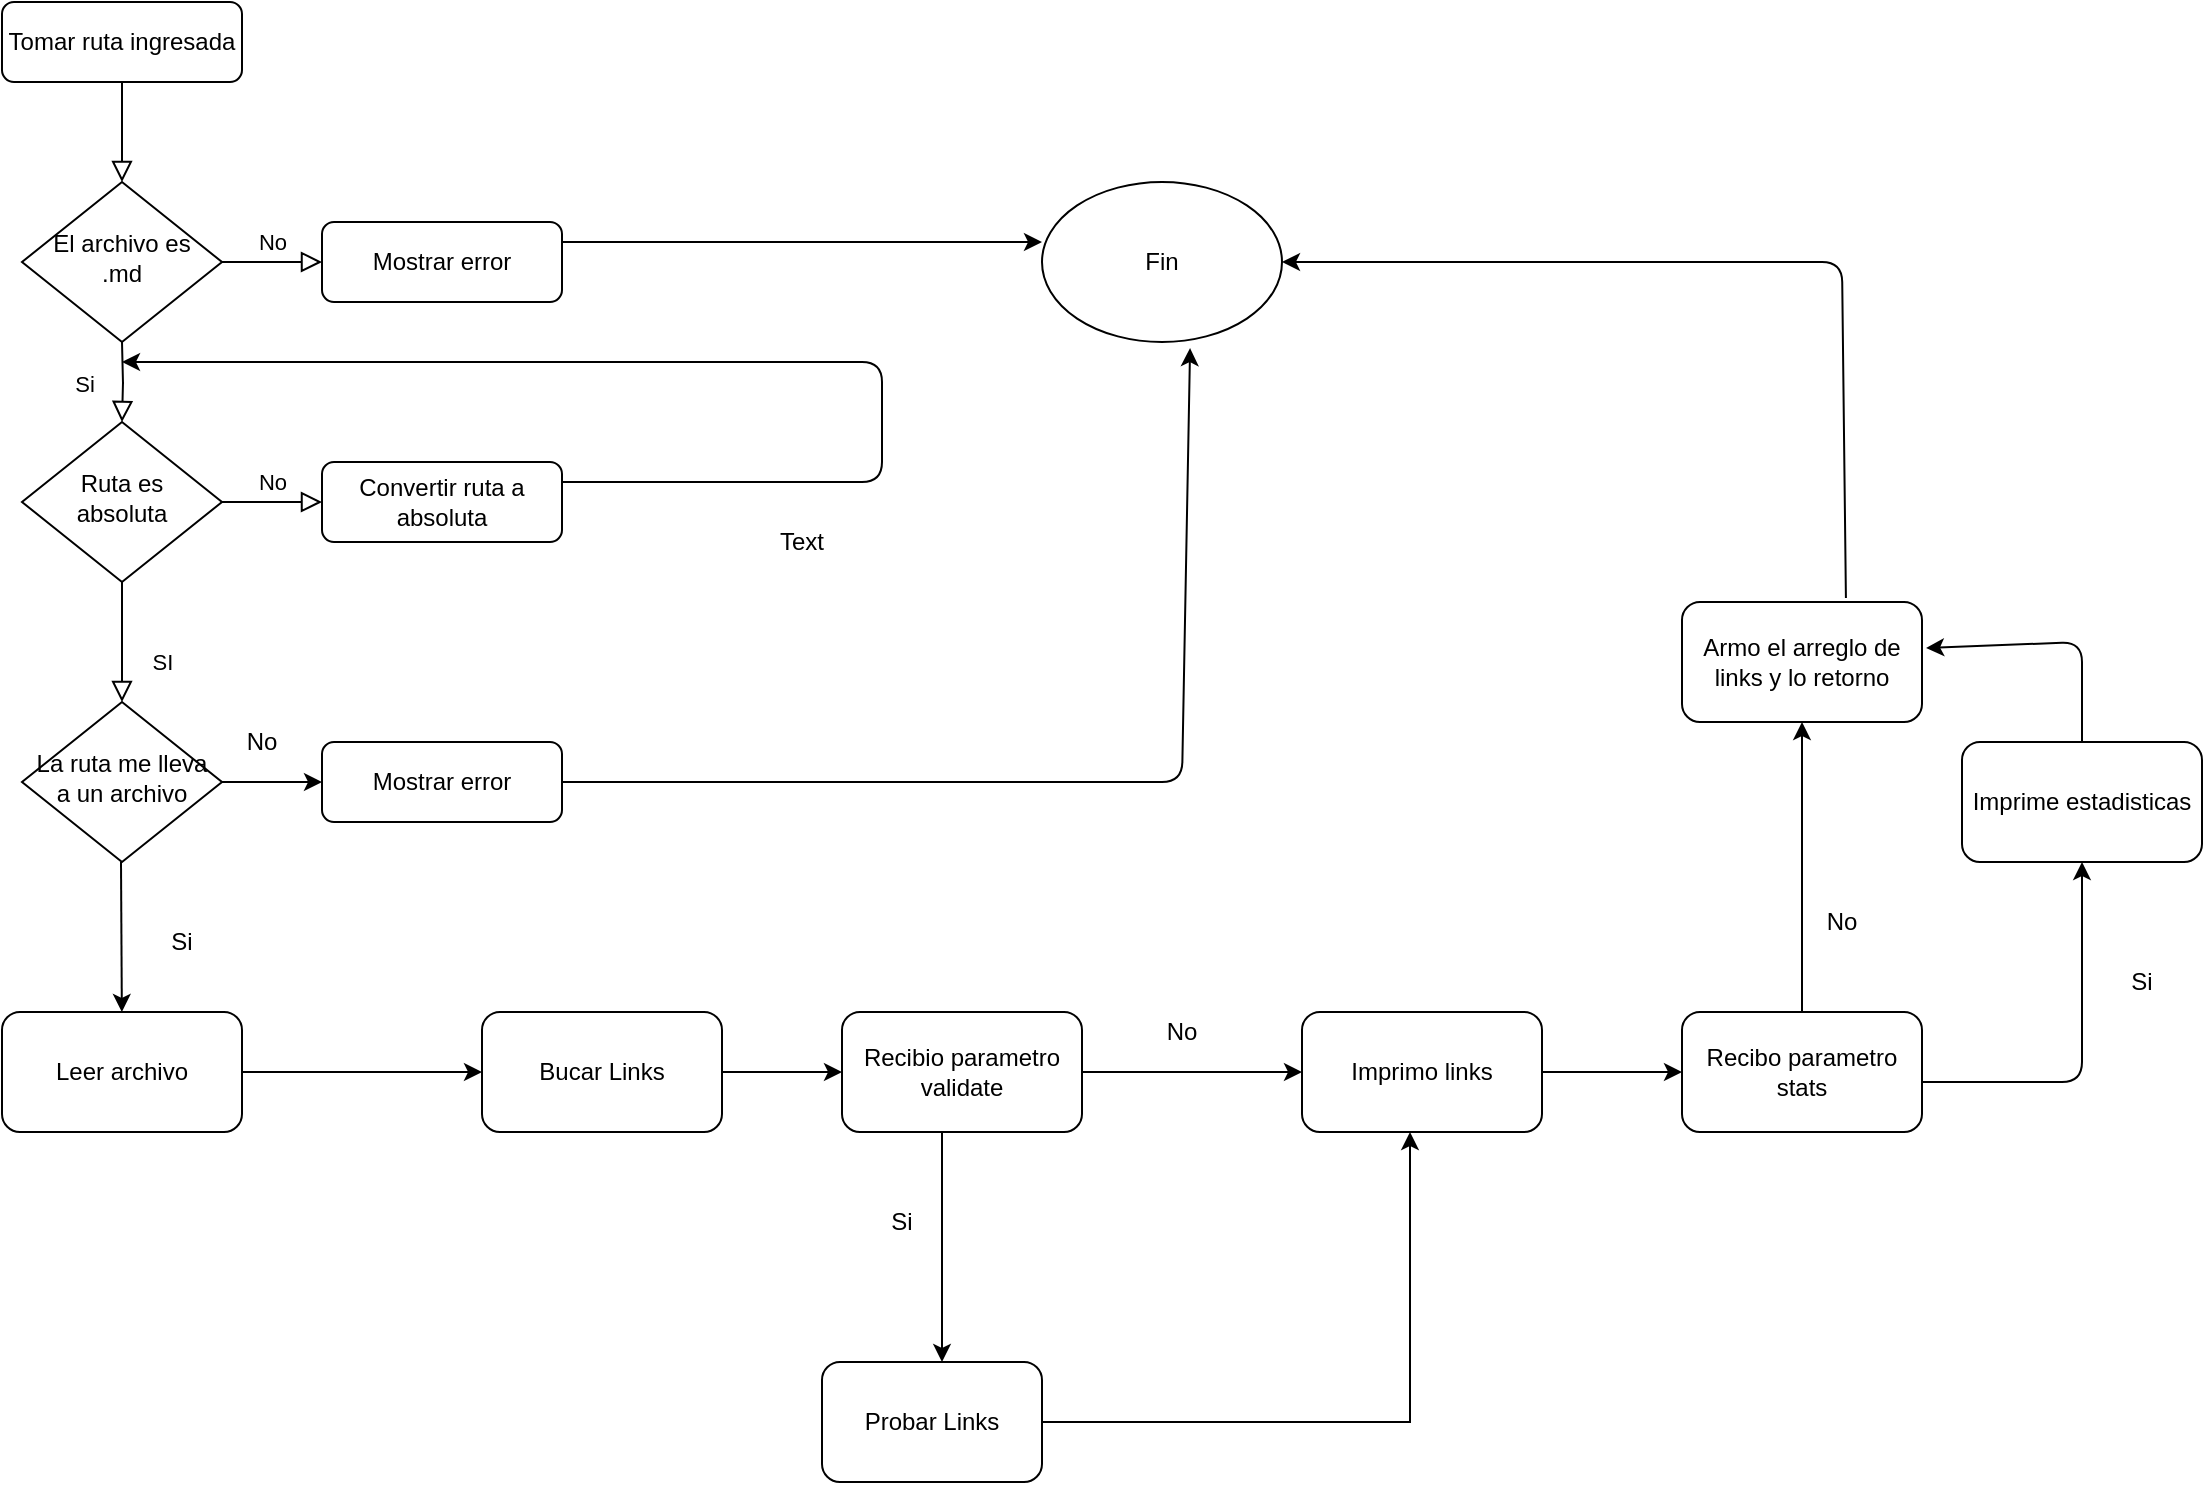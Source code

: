 <mxfile version="13.6.5" type="github">
  <diagram id="C5RBs43oDa-KdzZeNtuy" name="Page-1">
    <mxGraphModel dx="1422" dy="709" grid="1" gridSize="10" guides="1" tooltips="1" connect="1" arrows="1" fold="1" page="1" pageScale="1" pageWidth="827" pageHeight="1169" math="0" shadow="0">
      <root>
        <mxCell id="WIyWlLk6GJQsqaUBKTNV-0" />
        <mxCell id="WIyWlLk6GJQsqaUBKTNV-1" parent="WIyWlLk6GJQsqaUBKTNV-0" />
        <mxCell id="WIyWlLk6GJQsqaUBKTNV-2" value="" style="rounded=0;html=1;jettySize=auto;orthogonalLoop=1;fontSize=11;endArrow=block;endFill=0;endSize=8;strokeWidth=1;shadow=0;labelBackgroundColor=none;edgeStyle=orthogonalEdgeStyle;" parent="WIyWlLk6GJQsqaUBKTNV-1" source="WIyWlLk6GJQsqaUBKTNV-3" edge="1">
          <mxGeometry relative="1" as="geometry">
            <mxPoint x="220" y="170" as="targetPoint" />
          </mxGeometry>
        </mxCell>
        <mxCell id="WIyWlLk6GJQsqaUBKTNV-3" value="Tomar ruta ingresada" style="rounded=1;whiteSpace=wrap;html=1;fontSize=12;glass=0;strokeWidth=1;shadow=0;" parent="WIyWlLk6GJQsqaUBKTNV-1" vertex="1">
          <mxGeometry x="160" y="80" width="120" height="40" as="geometry" />
        </mxCell>
        <mxCell id="WIyWlLk6GJQsqaUBKTNV-4" value="Si&lt;br&gt;" style="rounded=0;html=1;jettySize=auto;orthogonalLoop=1;fontSize=11;endArrow=block;endFill=0;endSize=8;strokeWidth=1;shadow=0;labelBackgroundColor=none;edgeStyle=orthogonalEdgeStyle;" parent="WIyWlLk6GJQsqaUBKTNV-1" edge="1">
          <mxGeometry y="20" relative="1" as="geometry">
            <mxPoint as="offset" />
            <mxPoint x="220" y="250" as="sourcePoint" />
            <mxPoint x="220" y="290" as="targetPoint" />
          </mxGeometry>
        </mxCell>
        <mxCell id="WIyWlLk6GJQsqaUBKTNV-5" value="No" style="edgeStyle=orthogonalEdgeStyle;rounded=0;html=1;jettySize=auto;orthogonalLoop=1;fontSize=11;endArrow=block;endFill=0;endSize=8;strokeWidth=1;shadow=0;labelBackgroundColor=none;" parent="WIyWlLk6GJQsqaUBKTNV-1" edge="1">
          <mxGeometry y="10" relative="1" as="geometry">
            <mxPoint as="offset" />
            <mxPoint x="270" y="210" as="sourcePoint" />
            <mxPoint x="320" y="210" as="targetPoint" />
          </mxGeometry>
        </mxCell>
        <mxCell id="WIyWlLk6GJQsqaUBKTNV-8" value="SI" style="rounded=0;html=1;jettySize=auto;orthogonalLoop=1;fontSize=11;endArrow=block;endFill=0;endSize=8;strokeWidth=1;shadow=0;labelBackgroundColor=none;edgeStyle=orthogonalEdgeStyle;" parent="WIyWlLk6GJQsqaUBKTNV-1" edge="1">
          <mxGeometry x="0.333" y="20" relative="1" as="geometry">
            <mxPoint as="offset" />
            <mxPoint x="220" y="430" as="targetPoint" />
            <mxPoint x="220" y="370" as="sourcePoint" />
          </mxGeometry>
        </mxCell>
        <mxCell id="WIyWlLk6GJQsqaUBKTNV-9" value="No" style="edgeStyle=orthogonalEdgeStyle;rounded=0;html=1;jettySize=auto;orthogonalLoop=1;fontSize=11;endArrow=block;endFill=0;endSize=8;strokeWidth=1;shadow=0;labelBackgroundColor=none;" parent="WIyWlLk6GJQsqaUBKTNV-1" edge="1">
          <mxGeometry y="10" relative="1" as="geometry">
            <mxPoint as="offset" />
            <mxPoint x="270" y="330" as="sourcePoint" />
            <mxPoint x="320" y="330" as="targetPoint" />
          </mxGeometry>
        </mxCell>
        <mxCell id="eQKMv8A_da1lB2pxcH5d-1" value="" style="endArrow=classic;html=1;exitX=1;exitY=0.25;exitDx=0;exitDy=0;" parent="WIyWlLk6GJQsqaUBKTNV-1" source="hrN13j-d3ffr5Kk83UL3-4" edge="1">
          <mxGeometry width="50" height="50" relative="1" as="geometry">
            <mxPoint x="600" y="320" as="sourcePoint" />
            <mxPoint x="220" y="260" as="targetPoint" />
            <Array as="points">
              <mxPoint x="600" y="320" />
              <mxPoint x="600" y="260" />
            </Array>
          </mxGeometry>
        </mxCell>
        <mxCell id="eQKMv8A_da1lB2pxcH5d-4" value="" style="endArrow=classic;html=1;exitX=1;exitY=0.5;exitDx=0;exitDy=0;" parent="WIyWlLk6GJQsqaUBKTNV-1" edge="1">
          <mxGeometry width="50" height="50" relative="1" as="geometry">
            <mxPoint x="270" y="470" as="sourcePoint" />
            <mxPoint x="320" y="470" as="targetPoint" />
          </mxGeometry>
        </mxCell>
        <mxCell id="eQKMv8A_da1lB2pxcH5d-6" value="No" style="text;html=1;strokeColor=none;fillColor=none;align=center;verticalAlign=middle;whiteSpace=wrap;rounded=0;" parent="WIyWlLk6GJQsqaUBKTNV-1" vertex="1">
          <mxGeometry x="270" y="440" width="40" height="20" as="geometry" />
        </mxCell>
        <mxCell id="eQKMv8A_da1lB2pxcH5d-7" value="Mostrar error" style="rounded=1;whiteSpace=wrap;html=1;fontSize=12;glass=0;strokeWidth=1;shadow=0;" parent="WIyWlLk6GJQsqaUBKTNV-1" vertex="1">
          <mxGeometry x="320" y="450" width="120" height="40" as="geometry" />
        </mxCell>
        <mxCell id="eQKMv8A_da1lB2pxcH5d-8" value="" style="endArrow=classic;html=1;" parent="WIyWlLk6GJQsqaUBKTNV-1" edge="1">
          <mxGeometry width="50" height="50" relative="1" as="geometry">
            <mxPoint x="219.5" y="510" as="sourcePoint" />
            <mxPoint x="219.929" y="585" as="targetPoint" />
          </mxGeometry>
        </mxCell>
        <mxCell id="eQKMv8A_da1lB2pxcH5d-12" value="Si" style="text;html=1;strokeColor=none;fillColor=none;align=center;verticalAlign=middle;whiteSpace=wrap;rounded=0;" parent="WIyWlLk6GJQsqaUBKTNV-1" vertex="1">
          <mxGeometry x="230" y="540" width="40" height="20" as="geometry" />
        </mxCell>
        <mxCell id="eQKMv8A_da1lB2pxcH5d-13" value="Leer archivo" style="rounded=1;whiteSpace=wrap;html=1;" parent="WIyWlLk6GJQsqaUBKTNV-1" vertex="1">
          <mxGeometry x="160" y="585" width="120" height="60" as="geometry" />
        </mxCell>
        <mxCell id="hrN13j-d3ffr5Kk83UL3-34" style="edgeStyle=orthogonalEdgeStyle;rounded=0;orthogonalLoop=1;jettySize=auto;html=1;entryX=0.45;entryY=1;entryDx=0;entryDy=0;entryPerimeter=0;" edge="1" parent="WIyWlLk6GJQsqaUBKTNV-1" source="eQKMv8A_da1lB2pxcH5d-14" target="hrN13j-d3ffr5Kk83UL3-30">
          <mxGeometry relative="1" as="geometry" />
        </mxCell>
        <mxCell id="eQKMv8A_da1lB2pxcH5d-14" value="Probar Links" style="rounded=1;whiteSpace=wrap;html=1;" parent="WIyWlLk6GJQsqaUBKTNV-1" vertex="1">
          <mxGeometry x="570" y="760" width="110" height="60" as="geometry" />
        </mxCell>
        <mxCell id="hrN13j-d3ffr5Kk83UL3-1" value="La ruta me lleva a un archivo" style="rhombus;whiteSpace=wrap;html=1;shadow=0;fontFamily=Helvetica;fontSize=12;align=center;strokeWidth=1;spacing=6;spacingTop=-4;" vertex="1" parent="WIyWlLk6GJQsqaUBKTNV-1">
          <mxGeometry x="170" y="430" width="100" height="80" as="geometry" />
        </mxCell>
        <mxCell id="hrN13j-d3ffr5Kk83UL3-2" value="Ruta es absoluta" style="rhombus;whiteSpace=wrap;html=1;shadow=0;fontFamily=Helvetica;fontSize=12;align=center;strokeWidth=1;spacing=6;spacingTop=-4;" vertex="1" parent="WIyWlLk6GJQsqaUBKTNV-1">
          <mxGeometry x="170" y="290" width="100" height="80" as="geometry" />
        </mxCell>
        <mxCell id="hrN13j-d3ffr5Kk83UL3-3" value="El archivo es .md" style="rhombus;whiteSpace=wrap;html=1;shadow=0;fontFamily=Helvetica;fontSize=12;align=center;strokeWidth=1;spacing=6;spacingTop=-4;" vertex="1" parent="WIyWlLk6GJQsqaUBKTNV-1">
          <mxGeometry x="170" y="170" width="100" height="80" as="geometry" />
        </mxCell>
        <mxCell id="hrN13j-d3ffr5Kk83UL3-4" value="Convertir ruta a absoluta" style="rounded=1;whiteSpace=wrap;html=1;fontSize=12;glass=0;strokeWidth=1;shadow=0;" vertex="1" parent="WIyWlLk6GJQsqaUBKTNV-1">
          <mxGeometry x="320" y="310" width="120" height="40" as="geometry" />
        </mxCell>
        <mxCell id="hrN13j-d3ffr5Kk83UL3-5" value="Mostrar error" style="rounded=1;whiteSpace=wrap;html=1;fontSize=12;glass=0;strokeWidth=1;shadow=0;" vertex="1" parent="WIyWlLk6GJQsqaUBKTNV-1">
          <mxGeometry x="320" y="190" width="120" height="40" as="geometry" />
        </mxCell>
        <mxCell id="hrN13j-d3ffr5Kk83UL3-6" value="" style="endArrow=classic;html=1;exitX=1;exitY=0.25;exitDx=0;exitDy=0;" edge="1" parent="WIyWlLk6GJQsqaUBKTNV-1" source="hrN13j-d3ffr5Kk83UL3-5">
          <mxGeometry width="50" height="50" relative="1" as="geometry">
            <mxPoint x="540" y="390" as="sourcePoint" />
            <mxPoint x="680" y="200" as="targetPoint" />
          </mxGeometry>
        </mxCell>
        <mxCell id="hrN13j-d3ffr5Kk83UL3-7" value="Fin" style="ellipse;whiteSpace=wrap;html=1;" vertex="1" parent="WIyWlLk6GJQsqaUBKTNV-1">
          <mxGeometry x="680" y="170" width="120" height="80" as="geometry" />
        </mxCell>
        <mxCell id="hrN13j-d3ffr5Kk83UL3-8" value="" style="endArrow=classic;html=1;exitX=1;exitY=0.5;exitDx=0;exitDy=0;entryX=0.617;entryY=1.038;entryDx=0;entryDy=0;entryPerimeter=0;" edge="1" parent="WIyWlLk6GJQsqaUBKTNV-1" source="eQKMv8A_da1lB2pxcH5d-7" target="hrN13j-d3ffr5Kk83UL3-7">
          <mxGeometry width="50" height="50" relative="1" as="geometry">
            <mxPoint x="540" y="390" as="sourcePoint" />
            <mxPoint x="760" y="470" as="targetPoint" />
            <Array as="points">
              <mxPoint x="750" y="470" />
            </Array>
          </mxGeometry>
        </mxCell>
        <mxCell id="hrN13j-d3ffr5Kk83UL3-10" value="" style="endArrow=classic;html=1;exitX=1;exitY=0.5;exitDx=0;exitDy=0;" edge="1" parent="WIyWlLk6GJQsqaUBKTNV-1" source="eQKMv8A_da1lB2pxcH5d-13">
          <mxGeometry width="50" height="50" relative="1" as="geometry">
            <mxPoint x="474" y="620" as="sourcePoint" />
            <mxPoint x="400" y="615" as="targetPoint" />
          </mxGeometry>
        </mxCell>
        <mxCell id="hrN13j-d3ffr5Kk83UL3-11" value="Recibio parametro validate" style="rounded=1;whiteSpace=wrap;html=1;" vertex="1" parent="WIyWlLk6GJQsqaUBKTNV-1">
          <mxGeometry x="580" y="585" width="120" height="60" as="geometry" />
        </mxCell>
        <mxCell id="hrN13j-d3ffr5Kk83UL3-12" value="Text" style="text;html=1;strokeColor=none;fillColor=none;align=center;verticalAlign=middle;whiteSpace=wrap;rounded=0;" vertex="1" parent="WIyWlLk6GJQsqaUBKTNV-1">
          <mxGeometry x="540" y="340" width="40" height="20" as="geometry" />
        </mxCell>
        <mxCell id="hrN13j-d3ffr5Kk83UL3-13" value="Si" style="text;html=1;strokeColor=none;fillColor=none;align=center;verticalAlign=middle;whiteSpace=wrap;rounded=0;" vertex="1" parent="WIyWlLk6GJQsqaUBKTNV-1">
          <mxGeometry x="590" y="680" width="40" height="20" as="geometry" />
        </mxCell>
        <mxCell id="hrN13j-d3ffr5Kk83UL3-14" value="No" style="text;html=1;strokeColor=none;fillColor=none;align=center;verticalAlign=middle;whiteSpace=wrap;rounded=0;" vertex="1" parent="WIyWlLk6GJQsqaUBKTNV-1">
          <mxGeometry x="730" y="585" width="40" height="20" as="geometry" />
        </mxCell>
        <mxCell id="hrN13j-d3ffr5Kk83UL3-18" value="" style="endArrow=classic;html=1;exitX=1;exitY=0.5;exitDx=0;exitDy=0;" edge="1" parent="WIyWlLk6GJQsqaUBKTNV-1" source="hrN13j-d3ffr5Kk83UL3-11">
          <mxGeometry width="50" height="50" relative="1" as="geometry">
            <mxPoint x="540" y="930" as="sourcePoint" />
            <mxPoint x="810" y="615" as="targetPoint" />
          </mxGeometry>
        </mxCell>
        <mxCell id="hrN13j-d3ffr5Kk83UL3-19" value="Armo el arreglo de links y lo retorno" style="rounded=1;whiteSpace=wrap;html=1;" vertex="1" parent="WIyWlLk6GJQsqaUBKTNV-1">
          <mxGeometry x="1000" y="380" width="120" height="60" as="geometry" />
        </mxCell>
        <mxCell id="hrN13j-d3ffr5Kk83UL3-20" value="" style="endArrow=classic;html=1;entryX=1;entryY=0.5;entryDx=0;entryDy=0;exitX=0.683;exitY=-0.033;exitDx=0;exitDy=0;exitPerimeter=0;" edge="1" parent="WIyWlLk6GJQsqaUBKTNV-1" source="hrN13j-d3ffr5Kk83UL3-19" target="hrN13j-d3ffr5Kk83UL3-7">
          <mxGeometry width="50" height="50" relative="1" as="geometry">
            <mxPoint x="827" y="600" as="sourcePoint" />
            <mxPoint x="827" y="210" as="targetPoint" />
            <Array as="points">
              <mxPoint x="1080" y="210" />
              <mxPoint x="827" y="210" />
            </Array>
          </mxGeometry>
        </mxCell>
        <mxCell id="hrN13j-d3ffr5Kk83UL3-21" value="" style="endArrow=classic;html=1;exitX=0.5;exitY=1;exitDx=0;exitDy=0;" edge="1" parent="WIyWlLk6GJQsqaUBKTNV-1">
          <mxGeometry width="50" height="50" relative="1" as="geometry">
            <mxPoint x="630" y="645" as="sourcePoint" />
            <mxPoint x="630" y="760" as="targetPoint" />
          </mxGeometry>
        </mxCell>
        <mxCell id="hrN13j-d3ffr5Kk83UL3-26" value="Bucar Links" style="rounded=1;whiteSpace=wrap;html=1;" vertex="1" parent="WIyWlLk6GJQsqaUBKTNV-1">
          <mxGeometry x="400" y="585" width="120" height="60" as="geometry" />
        </mxCell>
        <mxCell id="hrN13j-d3ffr5Kk83UL3-27" value="" style="endArrow=classic;html=1;exitX=1;exitY=0.5;exitDx=0;exitDy=0;entryX=0;entryY=0.5;entryDx=0;entryDy=0;" edge="1" parent="WIyWlLk6GJQsqaUBKTNV-1" source="hrN13j-d3ffr5Kk83UL3-26" target="hrN13j-d3ffr5Kk83UL3-11">
          <mxGeometry width="50" height="50" relative="1" as="geometry">
            <mxPoint x="540" y="820" as="sourcePoint" />
            <mxPoint x="590" y="770" as="targetPoint" />
          </mxGeometry>
        </mxCell>
        <mxCell id="hrN13j-d3ffr5Kk83UL3-30" value="Imprimo links" style="rounded=1;whiteSpace=wrap;html=1;" vertex="1" parent="WIyWlLk6GJQsqaUBKTNV-1">
          <mxGeometry x="810" y="585" width="120" height="60" as="geometry" />
        </mxCell>
        <mxCell id="hrN13j-d3ffr5Kk83UL3-31" value="" style="endArrow=classic;html=1;exitX=1;exitY=0.5;exitDx=0;exitDy=0;" edge="1" parent="WIyWlLk6GJQsqaUBKTNV-1" source="hrN13j-d3ffr5Kk83UL3-30">
          <mxGeometry width="50" height="50" relative="1" as="geometry">
            <mxPoint x="940" y="640" as="sourcePoint" />
            <mxPoint x="1000" y="615" as="targetPoint" />
          </mxGeometry>
        </mxCell>
        <mxCell id="hrN13j-d3ffr5Kk83UL3-38" style="edgeStyle=orthogonalEdgeStyle;rounded=0;orthogonalLoop=1;jettySize=auto;html=1;entryX=0.5;entryY=1;entryDx=0;entryDy=0;" edge="1" parent="WIyWlLk6GJQsqaUBKTNV-1" source="hrN13j-d3ffr5Kk83UL3-37" target="hrN13j-d3ffr5Kk83UL3-19">
          <mxGeometry relative="1" as="geometry">
            <mxPoint x="1060" y="510" as="targetPoint" />
          </mxGeometry>
        </mxCell>
        <mxCell id="hrN13j-d3ffr5Kk83UL3-37" value="Recibo parametro stats" style="rounded=1;whiteSpace=wrap;html=1;" vertex="1" parent="WIyWlLk6GJQsqaUBKTNV-1">
          <mxGeometry x="1000" y="585" width="120" height="60" as="geometry" />
        </mxCell>
        <mxCell id="hrN13j-d3ffr5Kk83UL3-40" value="No" style="text;html=1;strokeColor=none;fillColor=none;align=center;verticalAlign=middle;whiteSpace=wrap;rounded=0;" vertex="1" parent="WIyWlLk6GJQsqaUBKTNV-1">
          <mxGeometry x="1060" y="530" width="40" height="20" as="geometry" />
        </mxCell>
        <mxCell id="hrN13j-d3ffr5Kk83UL3-41" value="" style="endArrow=classic;html=1;" edge="1" parent="WIyWlLk6GJQsqaUBKTNV-1">
          <mxGeometry width="50" height="50" relative="1" as="geometry">
            <mxPoint x="1120" y="620" as="sourcePoint" />
            <mxPoint x="1200" y="510" as="targetPoint" />
            <Array as="points">
              <mxPoint x="1200" y="620" />
            </Array>
          </mxGeometry>
        </mxCell>
        <mxCell id="hrN13j-d3ffr5Kk83UL3-42" value="Si" style="text;html=1;strokeColor=none;fillColor=none;align=center;verticalAlign=middle;whiteSpace=wrap;rounded=0;" vertex="1" parent="WIyWlLk6GJQsqaUBKTNV-1">
          <mxGeometry x="1210" y="560" width="40" height="20" as="geometry" />
        </mxCell>
        <mxCell id="hrN13j-d3ffr5Kk83UL3-43" value="Imprime estadisticas" style="rounded=1;whiteSpace=wrap;html=1;" vertex="1" parent="WIyWlLk6GJQsqaUBKTNV-1">
          <mxGeometry x="1140" y="450" width="120" height="60" as="geometry" />
        </mxCell>
        <mxCell id="hrN13j-d3ffr5Kk83UL3-45" value="" style="endArrow=classic;html=1;entryX=1.017;entryY=0.383;entryDx=0;entryDy=0;entryPerimeter=0;" edge="1" parent="WIyWlLk6GJQsqaUBKTNV-1" target="hrN13j-d3ffr5Kk83UL3-19">
          <mxGeometry width="50" height="50" relative="1" as="geometry">
            <mxPoint x="1200" y="450" as="sourcePoint" />
            <mxPoint x="1250" y="400" as="targetPoint" />
            <Array as="points">
              <mxPoint x="1200" y="400" />
            </Array>
          </mxGeometry>
        </mxCell>
      </root>
    </mxGraphModel>
  </diagram>
</mxfile>
